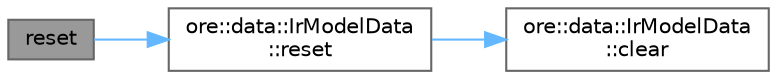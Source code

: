 digraph "reset"
{
 // INTERACTIVE_SVG=YES
 // LATEX_PDF_SIZE
  bgcolor="transparent";
  edge [fontname=Helvetica,fontsize=10,labelfontname=Helvetica,labelfontsize=10];
  node [fontname=Helvetica,fontsize=10,shape=box,height=0.2,width=0.4];
  rankdir="LR";
  Node1 [label="reset",height=0.2,width=0.4,color="gray40", fillcolor="grey60", style="filled", fontcolor="black",tooltip="Reset member variables to defaults."];
  Node1 -> Node2 [color="steelblue1",style="solid"];
  Node2 [label="ore::data::IrModelData\l::reset",height=0.2,width=0.4,color="grey40", fillcolor="white", style="filled",URL="$classore_1_1data_1_1_ir_model_data.html#ad20897c5c8bd47f5d4005989bead0e55",tooltip="Reset member variables to defaults."];
  Node2 -> Node3 [color="steelblue1",style="solid"];
  Node3 [label="ore::data::IrModelData\l::clear",height=0.2,width=0.4,color="grey40", fillcolor="white", style="filled",URL="$classore_1_1data_1_1_ir_model_data.html#ac8bb3912a3ce86b15842e79d0b421204",tooltip="Clear list of calibration instruments."];
}
